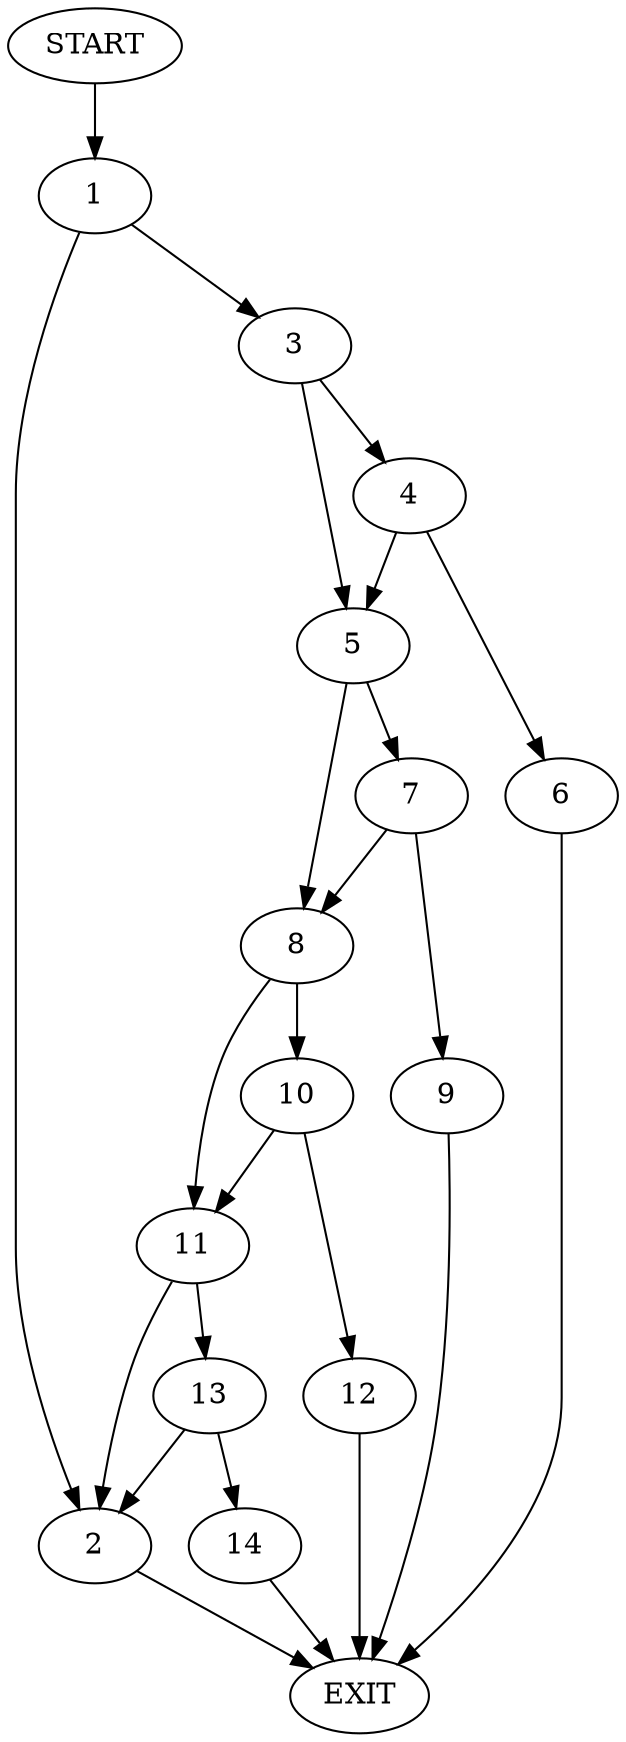 digraph {
0 [label="START"]
15 [label="EXIT"]
0 -> 1
1 -> 2
1 -> 3
3 -> 4
3 -> 5
2 -> 15
4 -> 6
4 -> 5
5 -> 7
5 -> 8
6 -> 15
7 -> 8
7 -> 9
8 -> 10
8 -> 11
9 -> 15
10 -> 11
10 -> 12
11 -> 2
11 -> 13
12 -> 15
13 -> 2
13 -> 14
14 -> 15
}
